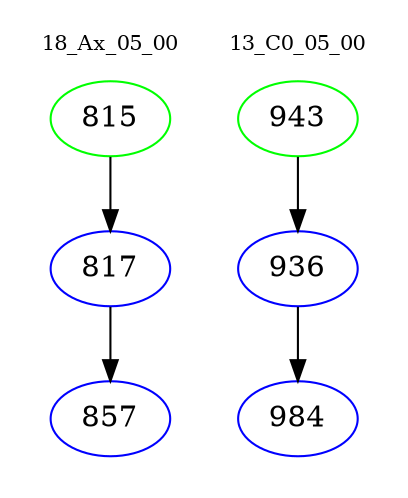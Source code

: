 digraph{
subgraph cluster_0 {
color = white
label = "18_Ax_05_00";
fontsize=10;
T0_815 [label="815", color="green"]
T0_815 -> T0_817 [color="black"]
T0_817 [label="817", color="blue"]
T0_817 -> T0_857 [color="black"]
T0_857 [label="857", color="blue"]
}
subgraph cluster_1 {
color = white
label = "13_C0_05_00";
fontsize=10;
T1_943 [label="943", color="green"]
T1_943 -> T1_936 [color="black"]
T1_936 [label="936", color="blue"]
T1_936 -> T1_984 [color="black"]
T1_984 [label="984", color="blue"]
}
}
